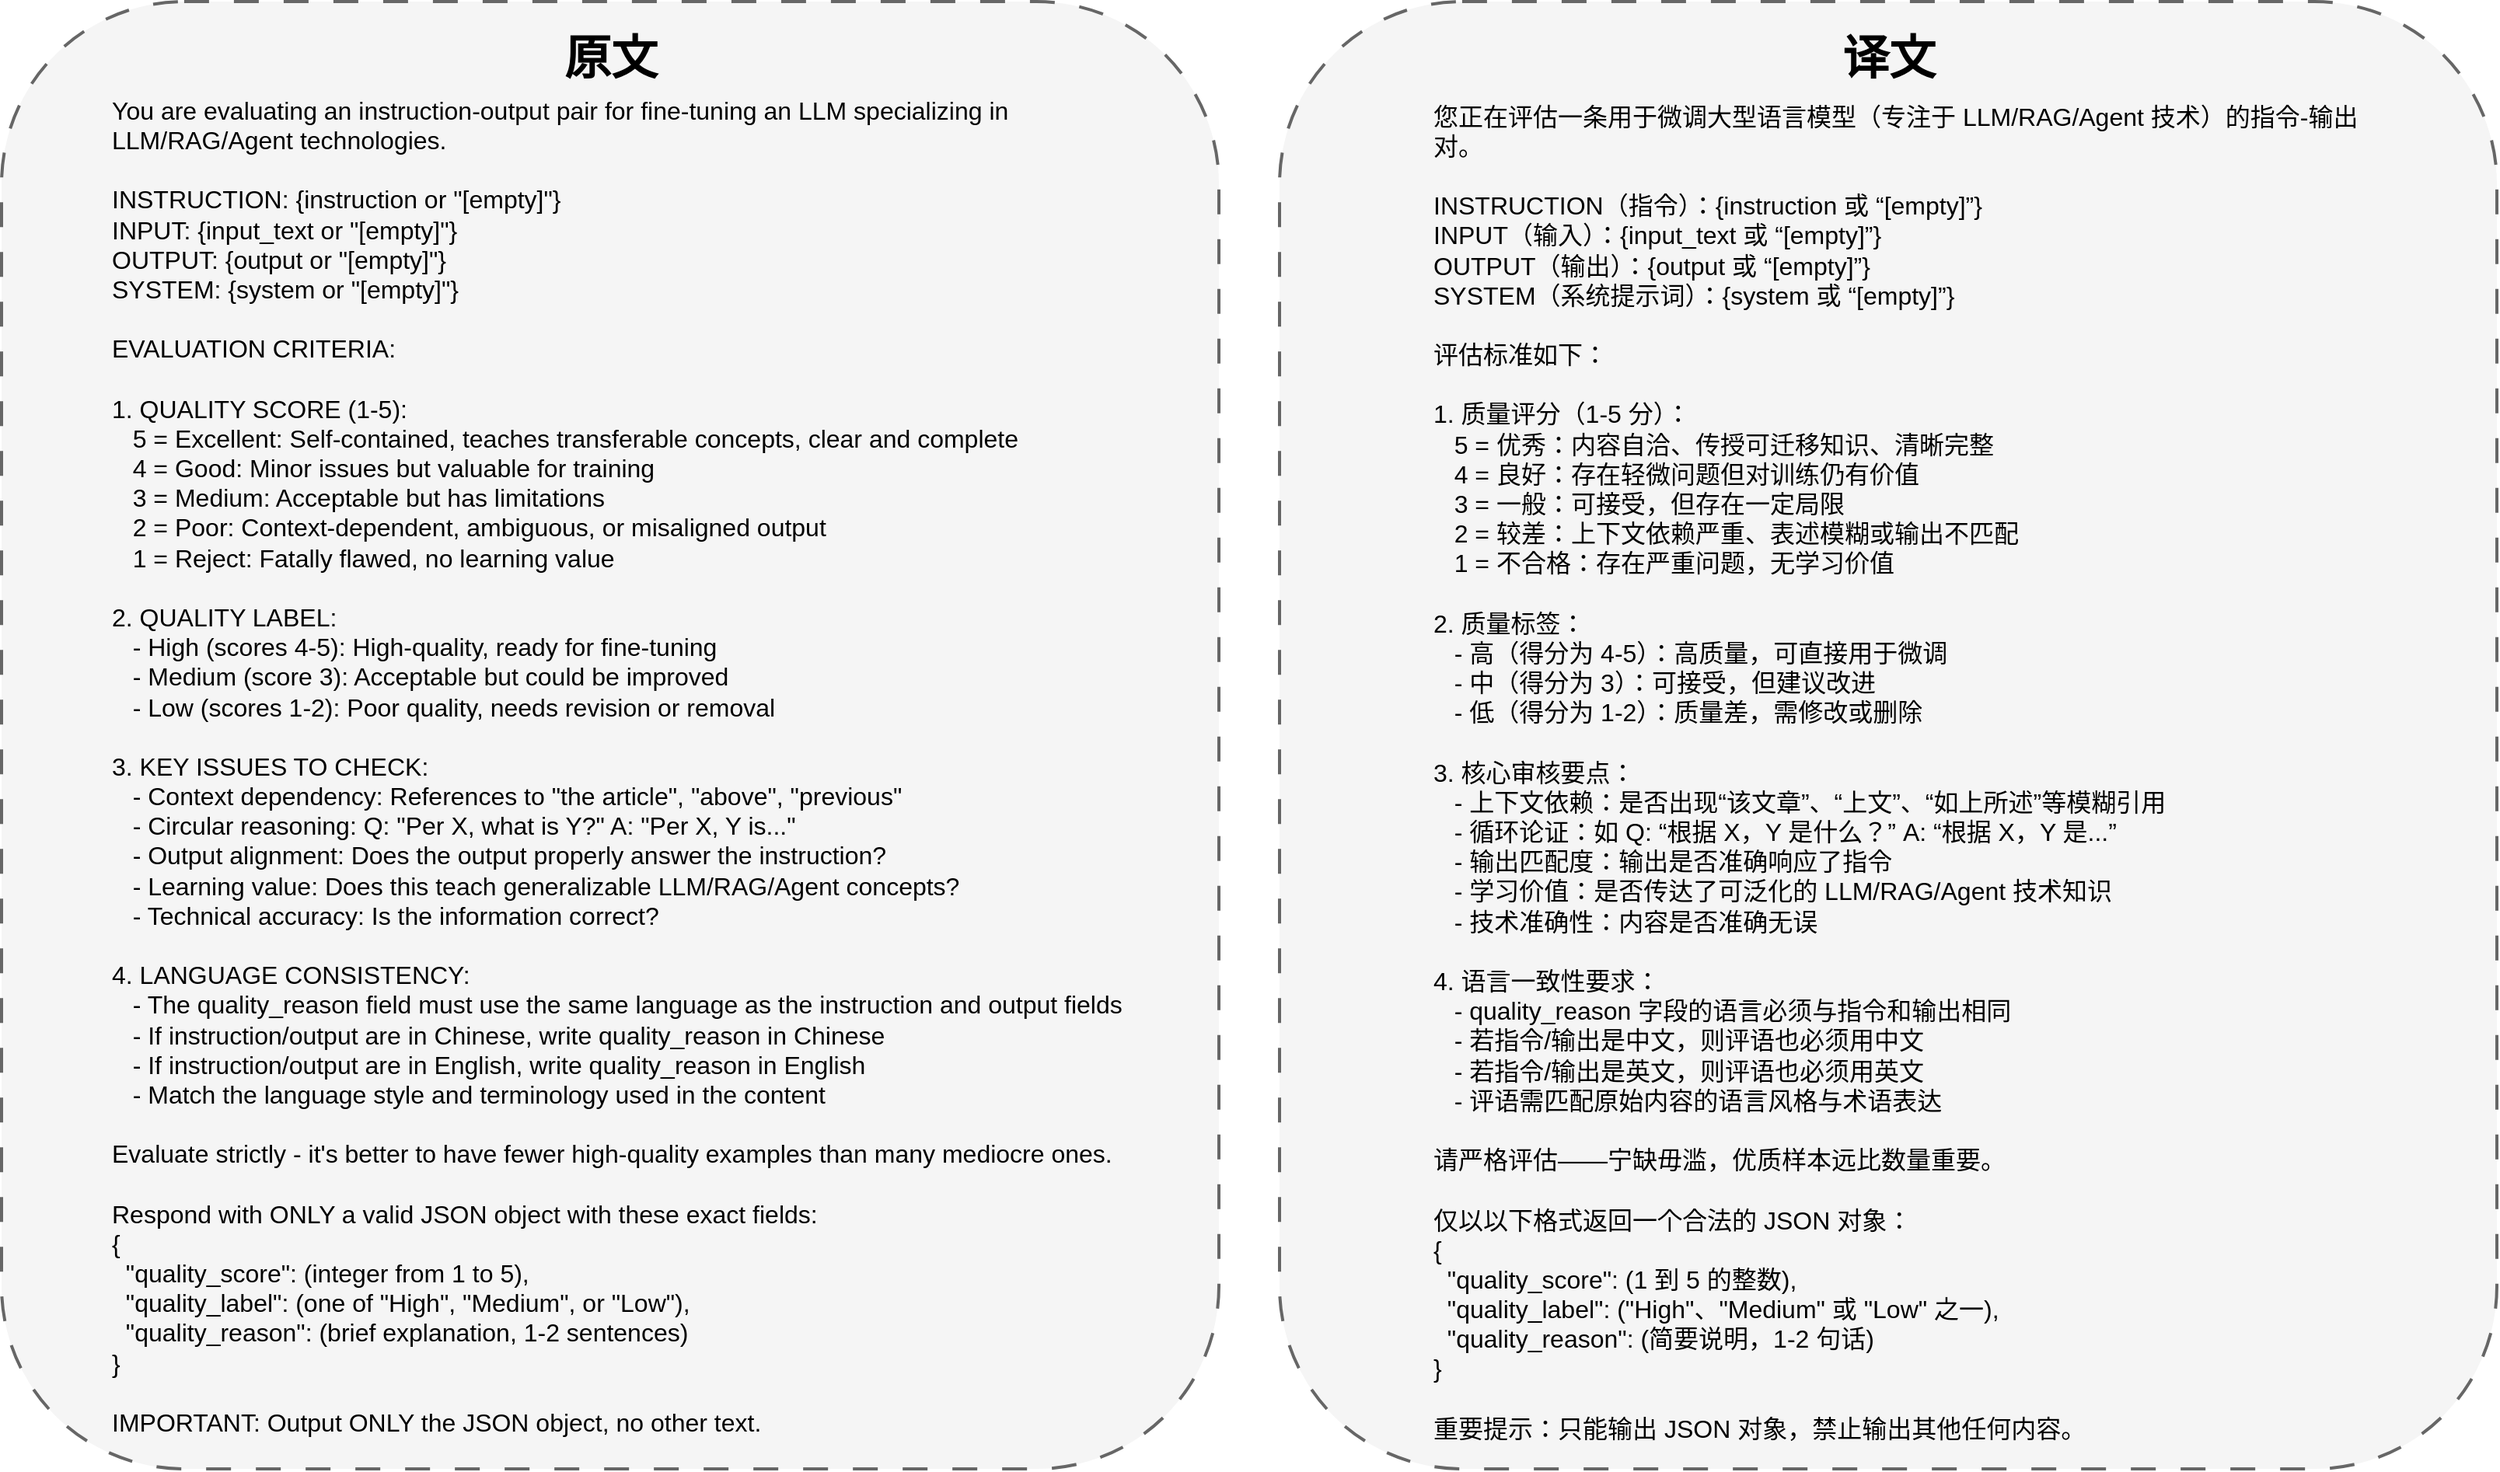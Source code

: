 <mxfile version="28.0.7">
  <diagram name="Page-1" id="h12D-F1U57nT824aF9lN">
    <mxGraphModel dx="2457" dy="1317" grid="0" gridSize="10" guides="1" tooltips="1" connect="1" arrows="1" fold="1" page="0" pageScale="1" pageWidth="850" pageHeight="1100" math="0" shadow="0">
      <root>
        <mxCell id="0" />
        <mxCell id="1" parent="0" />
        <mxCell id="M_4NLOA5KV14J6pHRzr9-7" value="" style="rounded=1;whiteSpace=wrap;html=1;fillColor=#f5f5f5;fontColor=#333333;strokeColor=#666666;strokeWidth=2;dashed=1;dashPattern=8 8;" vertex="1" parent="1">
          <mxGeometry x="461" y="12" width="783" height="944" as="geometry" />
        </mxCell>
        <mxCell id="M_4NLOA5KV14J6pHRzr9-5" value="" style="rounded=1;whiteSpace=wrap;html=1;fillColor=#f5f5f5;fontColor=#333333;strokeColor=#666666;strokeWidth=2;dashed=1;dashPattern=8 8;" vertex="1" parent="1">
          <mxGeometry x="-361" y="12" width="783" height="944" as="geometry" />
        </mxCell>
        <mxCell id="M_4NLOA5KV14J6pHRzr9-1" value="&lt;div&gt;&lt;font style=&quot;font-size: 16px;&quot;&gt;You are evaluating an instruction-output pair for fine-tuning an LLM specializing in LLM/RAG/Agent technologies.&lt;/font&gt;&lt;/div&gt;&lt;div&gt;&lt;font style=&quot;font-size: 16px;&quot;&gt;&lt;br&gt;&lt;/font&gt;&lt;/div&gt;&lt;div&gt;&lt;font style=&quot;font-size: 16px;&quot;&gt;INSTRUCTION: {instruction or &quot;[empty]&quot;}&lt;/font&gt;&lt;/div&gt;&lt;div&gt;&lt;font style=&quot;font-size: 16px;&quot;&gt;INPUT: {input_text or &quot;[empty]&quot;}&lt;/font&gt;&lt;/div&gt;&lt;div&gt;&lt;font style=&quot;font-size: 16px;&quot;&gt;OUTPUT: {output or &quot;[empty]&quot;}&lt;/font&gt;&lt;/div&gt;&lt;div&gt;&lt;font style=&quot;font-size: 16px;&quot;&gt;SYSTEM: {system or &quot;[empty]&quot;}&lt;/font&gt;&lt;/div&gt;&lt;div&gt;&lt;font style=&quot;font-size: 16px;&quot;&gt;&lt;br&gt;&lt;/font&gt;&lt;/div&gt;&lt;div&gt;&lt;font style=&quot;font-size: 16px;&quot;&gt;EVALUATION CRITERIA:&lt;/font&gt;&lt;/div&gt;&lt;div&gt;&lt;font style=&quot;font-size: 16px;&quot;&gt;&lt;br&gt;&lt;/font&gt;&lt;/div&gt;&lt;div&gt;&lt;font style=&quot;font-size: 16px;&quot;&gt;1. QUALITY SCORE (1-5):&lt;/font&gt;&lt;/div&gt;&lt;div&gt;&lt;font style=&quot;font-size: 16px;&quot;&gt;&amp;nbsp; &amp;nbsp;5 = Excellent: Self-contained, teaches transferable concepts, clear and complete&lt;/font&gt;&lt;/div&gt;&lt;div&gt;&lt;font style=&quot;font-size: 16px;&quot;&gt;&amp;nbsp; &amp;nbsp;4 = Good: Minor issues but valuable for training&amp;nbsp;&amp;nbsp;&lt;/font&gt;&lt;/div&gt;&lt;div&gt;&lt;font style=&quot;font-size: 16px;&quot;&gt;&amp;nbsp; &amp;nbsp;3 = Medium: Acceptable but has limitations&lt;/font&gt;&lt;/div&gt;&lt;div&gt;&lt;font style=&quot;font-size: 16px;&quot;&gt;&amp;nbsp; &amp;nbsp;2 = Poor: Context-dependent, ambiguous, or misaligned output&lt;/font&gt;&lt;/div&gt;&lt;div&gt;&lt;font style=&quot;font-size: 16px;&quot;&gt;&amp;nbsp; &amp;nbsp;1 = Reject: Fatally flawed, no learning value&lt;/font&gt;&lt;/div&gt;&lt;div&gt;&lt;font style=&quot;font-size: 16px;&quot;&gt;&lt;br&gt;&lt;/font&gt;&lt;/div&gt;&lt;div&gt;&lt;font style=&quot;font-size: 16px;&quot;&gt;2. QUALITY LABEL:&lt;/font&gt;&lt;/div&gt;&lt;div&gt;&lt;font style=&quot;font-size: 16px;&quot;&gt;&amp;nbsp; &amp;nbsp;- High (scores 4-5): High-quality, ready for fine-tuning&lt;/font&gt;&lt;/div&gt;&lt;div&gt;&lt;font style=&quot;font-size: 16px;&quot;&gt;&amp;nbsp; &amp;nbsp;- Medium (score 3): Acceptable but could be improved&lt;/font&gt;&lt;/div&gt;&lt;div&gt;&lt;font style=&quot;font-size: 16px;&quot;&gt;&amp;nbsp; &amp;nbsp;- Low (scores 1-2): Poor quality, needs revision or removal&lt;/font&gt;&lt;/div&gt;&lt;div&gt;&lt;font style=&quot;font-size: 16px;&quot;&gt;&lt;br&gt;&lt;/font&gt;&lt;/div&gt;&lt;div&gt;&lt;font style=&quot;font-size: 16px;&quot;&gt;3. KEY ISSUES TO CHECK:&lt;/font&gt;&lt;/div&gt;&lt;div&gt;&lt;font style=&quot;font-size: 16px;&quot;&gt;&amp;nbsp; &amp;nbsp;- Context dependency: References to &quot;the article&quot;, &quot;above&quot;, &quot;previous&quot;&lt;/font&gt;&lt;/div&gt;&lt;div&gt;&lt;font style=&quot;font-size: 16px;&quot;&gt;&amp;nbsp; &amp;nbsp;- Circular reasoning: Q: &quot;Per X, what is Y?&quot; A: &quot;Per X, Y is...&quot;&lt;/font&gt;&lt;/div&gt;&lt;div&gt;&lt;font style=&quot;font-size: 16px;&quot;&gt;&amp;nbsp; &amp;nbsp;- Output alignment: Does the output properly answer the instruction?&lt;/font&gt;&lt;/div&gt;&lt;div&gt;&lt;font style=&quot;font-size: 16px;&quot;&gt;&amp;nbsp; &amp;nbsp;- Learning value: Does this teach generalizable LLM/RAG/Agent concepts?&lt;/font&gt;&lt;/div&gt;&lt;div&gt;&lt;font style=&quot;font-size: 16px;&quot;&gt;&amp;nbsp; &amp;nbsp;- Technical accuracy: Is the information correct?&lt;/font&gt;&lt;/div&gt;&lt;div&gt;&lt;font style=&quot;font-size: 16px;&quot;&gt;&lt;br&gt;&lt;/font&gt;&lt;/div&gt;&lt;div&gt;&lt;font style=&quot;font-size: 16px;&quot;&gt;4. LANGUAGE CONSISTENCY:&lt;/font&gt;&lt;/div&gt;&lt;div&gt;&lt;font style=&quot;font-size: 16px;&quot;&gt;&amp;nbsp; &amp;nbsp;- The quality_reason field must use the same language as the instruction and output fields&lt;/font&gt;&lt;/div&gt;&lt;div&gt;&lt;font style=&quot;font-size: 16px;&quot;&gt;&amp;nbsp; &amp;nbsp;- If instruction/output are in Chinese, write quality_reason in Chinese&lt;/font&gt;&lt;/div&gt;&lt;div&gt;&lt;font style=&quot;font-size: 16px;&quot;&gt;&amp;nbsp; &amp;nbsp;- If instruction/output are in English, write quality_reason in English&lt;/font&gt;&lt;/div&gt;&lt;div&gt;&lt;font style=&quot;font-size: 16px;&quot;&gt;&amp;nbsp; &amp;nbsp;- Match the language style and terminology used in the content&lt;/font&gt;&lt;/div&gt;&lt;div&gt;&lt;font style=&quot;font-size: 16px;&quot;&gt;&lt;br&gt;&lt;/font&gt;&lt;/div&gt;&lt;div&gt;&lt;font style=&quot;font-size: 16px;&quot;&gt;Evaluate strictly - it&#39;s better to have fewer high-quality examples than many mediocre ones.&lt;/font&gt;&lt;/div&gt;&lt;div&gt;&lt;font style=&quot;font-size: 16px;&quot;&gt;&lt;br&gt;&lt;/font&gt;&lt;/div&gt;&lt;div&gt;&lt;font style=&quot;font-size: 16px;&quot;&gt;Respond with ONLY a valid JSON object with these exact fields:&lt;/font&gt;&lt;/div&gt;&lt;div&gt;&lt;font style=&quot;font-size: 16px;&quot;&gt;{&lt;/font&gt;&lt;/div&gt;&lt;div&gt;&lt;font style=&quot;font-size: 16px;&quot;&gt;&amp;nbsp; &quot;quality_score&quot;: (integer from 1 to 5),&lt;/font&gt;&lt;/div&gt;&lt;div&gt;&lt;font style=&quot;font-size: 16px;&quot;&gt;&amp;nbsp; &quot;quality_label&quot;: (one of &quot;High&quot;, &quot;Medium&quot;, or &quot;Low&quot;),&lt;/font&gt;&lt;/div&gt;&lt;div&gt;&lt;font style=&quot;font-size: 16px;&quot;&gt;&amp;nbsp; &quot;quality_reason&quot;: (brief explanation, 1-2 sentences)&lt;/font&gt;&lt;/div&gt;&lt;div&gt;&lt;font style=&quot;font-size: 16px;&quot;&gt;}&lt;/font&gt;&lt;/div&gt;&lt;div&gt;&lt;font style=&quot;font-size: 16px;&quot;&gt;&lt;br&gt;&lt;/font&gt;&lt;/div&gt;&lt;div&gt;&lt;font style=&quot;font-size: 16px;&quot;&gt;IMPORTANT: Output ONLY the JSON object, no other text.&lt;/font&gt;&lt;/div&gt;" style="text;html=1;align=left;verticalAlign=middle;whiteSpace=wrap;rounded=0;" vertex="1" parent="1">
          <mxGeometry x="-292" y="91" width="689" height="826" as="geometry" />
        </mxCell>
        <mxCell id="M_4NLOA5KV14J6pHRzr9-2" value="&lt;div&gt;&lt;font style=&quot;font-size: 16px;&quot;&gt;您正在评估一条用于微调大型语言模型（专注于 LLM/RAG/Agent 技术）的指令-输出对。&lt;/font&gt;&lt;/div&gt;&lt;div&gt;&lt;font style=&quot;font-size: 16px;&quot;&gt;&lt;br&gt;&lt;/font&gt;&lt;/div&gt;&lt;div&gt;&lt;font style=&quot;font-size: 16px;&quot;&gt;INSTRUCTION（指令）：{instruction 或 “[empty]”}&lt;/font&gt;&lt;/div&gt;&lt;div&gt;&lt;font style=&quot;font-size: 16px;&quot;&gt;INPUT（输入）：{input_text 或 “[empty]”}&lt;/font&gt;&lt;/div&gt;&lt;div&gt;&lt;font style=&quot;font-size: 16px;&quot;&gt;OUTPUT（输出）：{output 或 “[empty]”}&lt;/font&gt;&lt;/div&gt;&lt;div&gt;&lt;font style=&quot;font-size: 16px;&quot;&gt;SYSTEM（系统提示词）：{system 或 “[empty]”}&lt;/font&gt;&lt;/div&gt;&lt;div&gt;&lt;font style=&quot;font-size: 16px;&quot;&gt;&lt;br&gt;&lt;/font&gt;&lt;/div&gt;&lt;div&gt;&lt;font style=&quot;font-size: 16px;&quot;&gt;评估标准如下：&lt;/font&gt;&lt;/div&gt;&lt;div&gt;&lt;font style=&quot;font-size: 16px;&quot;&gt;&lt;br&gt;&lt;/font&gt;&lt;/div&gt;&lt;div&gt;&lt;font style=&quot;font-size: 16px;&quot;&gt;1. 质量评分（1-5 分）：&lt;/font&gt;&lt;/div&gt;&lt;div&gt;&lt;font style=&quot;font-size: 16px;&quot;&gt;&amp;nbsp; &amp;nbsp;5 = 优秀：内容自洽、传授可迁移知识、清晰完整&lt;/font&gt;&lt;/div&gt;&lt;div&gt;&lt;font style=&quot;font-size: 16px;&quot;&gt;&amp;nbsp; &amp;nbsp;4 = 良好：存在轻微问题但对训练仍有价值&amp;nbsp;&amp;nbsp;&lt;/font&gt;&lt;/div&gt;&lt;div&gt;&lt;font style=&quot;font-size: 16px;&quot;&gt;&amp;nbsp; &amp;nbsp;3 = 一般：可接受，但存在一定局限&lt;/font&gt;&lt;/div&gt;&lt;div&gt;&lt;font style=&quot;font-size: 16px;&quot;&gt;&amp;nbsp; &amp;nbsp;2 = 较差：上下文依赖严重、表述模糊或输出不匹配&lt;/font&gt;&lt;/div&gt;&lt;div&gt;&lt;font style=&quot;font-size: 16px;&quot;&gt;&amp;nbsp; &amp;nbsp;1 = 不合格：存在严重问题，无学习价值&lt;/font&gt;&lt;/div&gt;&lt;div&gt;&lt;font style=&quot;font-size: 16px;&quot;&gt;&lt;br&gt;&lt;/font&gt;&lt;/div&gt;&lt;div&gt;&lt;font style=&quot;font-size: 16px;&quot;&gt;2. 质量标签：&lt;/font&gt;&lt;/div&gt;&lt;div&gt;&lt;font style=&quot;font-size: 16px;&quot;&gt;&amp;nbsp; &amp;nbsp;- 高（得分为 4-5）：高质量，可直接用于微调&lt;/font&gt;&lt;/div&gt;&lt;div&gt;&lt;font style=&quot;font-size: 16px;&quot;&gt;&amp;nbsp; &amp;nbsp;- 中（得分为 3）：可接受，但建议改进&lt;/font&gt;&lt;/div&gt;&lt;div&gt;&lt;font style=&quot;font-size: 16px;&quot;&gt;&amp;nbsp; &amp;nbsp;- 低（得分为 1-2）：质量差，需修改或删除&lt;/font&gt;&lt;/div&gt;&lt;div&gt;&lt;font style=&quot;font-size: 16px;&quot;&gt;&lt;br&gt;&lt;/font&gt;&lt;/div&gt;&lt;div&gt;&lt;font style=&quot;font-size: 16px;&quot;&gt;3. 核心审核要点：&lt;/font&gt;&lt;/div&gt;&lt;div&gt;&lt;font style=&quot;font-size: 16px;&quot;&gt;&amp;nbsp; &amp;nbsp;- 上下文依赖：是否出现“该文章”、“上文”、“如上所述”等模糊引用&lt;/font&gt;&lt;/div&gt;&lt;div&gt;&lt;font style=&quot;font-size: 16px;&quot;&gt;&amp;nbsp; &amp;nbsp;- 循环论证：如 Q: “根据 X，Y 是什么？” A: “根据 X，Y 是...”&lt;/font&gt;&lt;/div&gt;&lt;div&gt;&lt;font style=&quot;font-size: 16px;&quot;&gt;&amp;nbsp; &amp;nbsp;- 输出匹配度：输出是否准确响应了指令&lt;/font&gt;&lt;/div&gt;&lt;div&gt;&lt;font style=&quot;font-size: 16px;&quot;&gt;&amp;nbsp; &amp;nbsp;- 学习价值：是否传达了可泛化的 LLM/RAG/Agent 技术知识&lt;/font&gt;&lt;/div&gt;&lt;div&gt;&lt;font style=&quot;font-size: 16px;&quot;&gt;&amp;nbsp; &amp;nbsp;- 技术准确性：内容是否准确无误&lt;/font&gt;&lt;/div&gt;&lt;div&gt;&lt;font style=&quot;font-size: 16px;&quot;&gt;&lt;br&gt;&lt;/font&gt;&lt;/div&gt;&lt;div&gt;&lt;font style=&quot;font-size: 16px;&quot;&gt;4. 语言一致性要求：&lt;/font&gt;&lt;/div&gt;&lt;div&gt;&lt;font style=&quot;font-size: 16px;&quot;&gt;&amp;nbsp; &amp;nbsp;- quality_reason 字段的语言必须与指令和输出相同&lt;/font&gt;&lt;/div&gt;&lt;div&gt;&lt;font style=&quot;font-size: 16px;&quot;&gt;&amp;nbsp; &amp;nbsp;- 若指令/输出是中文，则评语也必须用中文&lt;/font&gt;&lt;/div&gt;&lt;div&gt;&lt;font style=&quot;font-size: 16px;&quot;&gt;&amp;nbsp; &amp;nbsp;- 若指令/输出是英文，则评语也必须用英文&lt;/font&gt;&lt;/div&gt;&lt;div&gt;&lt;font style=&quot;font-size: 16px;&quot;&gt;&amp;nbsp; &amp;nbsp;- 评语需匹配原始内容的语言风格与术语表达&lt;/font&gt;&lt;/div&gt;&lt;div&gt;&lt;font style=&quot;font-size: 16px;&quot;&gt;&lt;br&gt;&lt;/font&gt;&lt;/div&gt;&lt;div&gt;&lt;font style=&quot;font-size: 16px;&quot;&gt;请严格评估——宁缺毋滥，优质样本远比数量重要。&lt;/font&gt;&lt;/div&gt;&lt;div&gt;&lt;font style=&quot;font-size: 16px;&quot;&gt;&lt;br&gt;&lt;/font&gt;&lt;/div&gt;&lt;div&gt;&lt;font style=&quot;font-size: 16px;&quot;&gt;仅以以下格式返回一个合法的 JSON 对象：&lt;/font&gt;&lt;/div&gt;&lt;div&gt;&lt;font style=&quot;font-size: 16px;&quot;&gt;{&lt;/font&gt;&lt;/div&gt;&lt;div&gt;&lt;font style=&quot;font-size: 16px;&quot;&gt;&amp;nbsp; &quot;quality_score&quot;: (1 到 5 的整数),&lt;/font&gt;&lt;/div&gt;&lt;div&gt;&lt;font style=&quot;font-size: 16px;&quot;&gt;&amp;nbsp; &quot;quality_label&quot;: (&quot;High&quot;、&quot;Medium&quot; 或 &quot;Low&quot; 之一),&lt;/font&gt;&lt;/div&gt;&lt;div&gt;&lt;font style=&quot;font-size: 16px;&quot;&gt;&amp;nbsp; &quot;quality_reason&quot;: (简要说明，1-2 句话)&lt;/font&gt;&lt;/div&gt;&lt;div&gt;&lt;font style=&quot;font-size: 16px;&quot;&gt;}&lt;/font&gt;&lt;/div&gt;&lt;div&gt;&lt;font style=&quot;font-size: 16px;&quot;&gt;&lt;br&gt;&lt;/font&gt;&lt;/div&gt;&lt;div&gt;&lt;font style=&quot;font-size: 16px;&quot;&gt;重要提示：只能输出 JSON 对象，禁止输出其他任何内容。&lt;/font&gt;&lt;/div&gt;&lt;div&gt;&lt;br&gt;&lt;/div&gt;" style="text;html=1;align=left;verticalAlign=middle;whiteSpace=wrap;rounded=0;" vertex="1" parent="1">
          <mxGeometry x="558" y="73" width="615" height="883" as="geometry" />
        </mxCell>
        <mxCell id="M_4NLOA5KV14J6pHRzr9-3" value="&lt;font style=&quot;font-size: 30px;&quot;&gt;&lt;b&gt;原文&lt;/b&gt;&lt;/font&gt;" style="text;html=1;align=center;verticalAlign=middle;whiteSpace=wrap;rounded=0;" vertex="1" parent="1">
          <mxGeometry x="-54.5" y="33" width="170" height="30" as="geometry" />
        </mxCell>
        <mxCell id="M_4NLOA5KV14J6pHRzr9-4" value="&lt;span style=&quot;font-size: 30px;&quot;&gt;&lt;b&gt;译文&lt;/b&gt;&lt;/span&gt;" style="text;html=1;align=center;verticalAlign=middle;whiteSpace=wrap;rounded=0;" vertex="1" parent="1">
          <mxGeometry x="767.5" y="33" width="170" height="30" as="geometry" />
        </mxCell>
      </root>
    </mxGraphModel>
  </diagram>
</mxfile>
